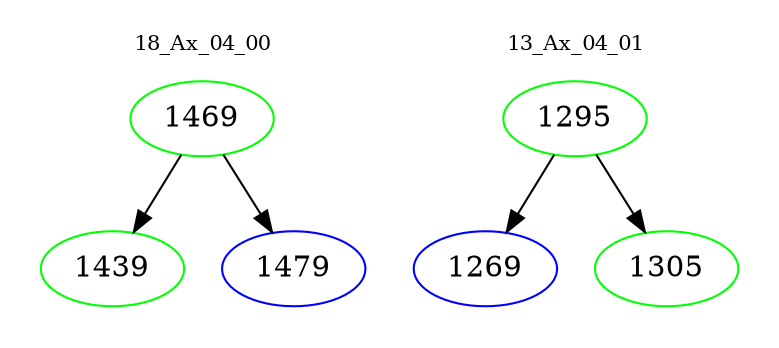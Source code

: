 digraph{
subgraph cluster_0 {
color = white
label = "18_Ax_04_00";
fontsize=10;
T0_1469 [label="1469", color="green"]
T0_1469 -> T0_1439 [color="black"]
T0_1439 [label="1439", color="green"]
T0_1469 -> T0_1479 [color="black"]
T0_1479 [label="1479", color="blue"]
}
subgraph cluster_1 {
color = white
label = "13_Ax_04_01";
fontsize=10;
T1_1295 [label="1295", color="green"]
T1_1295 -> T1_1269 [color="black"]
T1_1269 [label="1269", color="blue"]
T1_1295 -> T1_1305 [color="black"]
T1_1305 [label="1305", color="green"]
}
}
